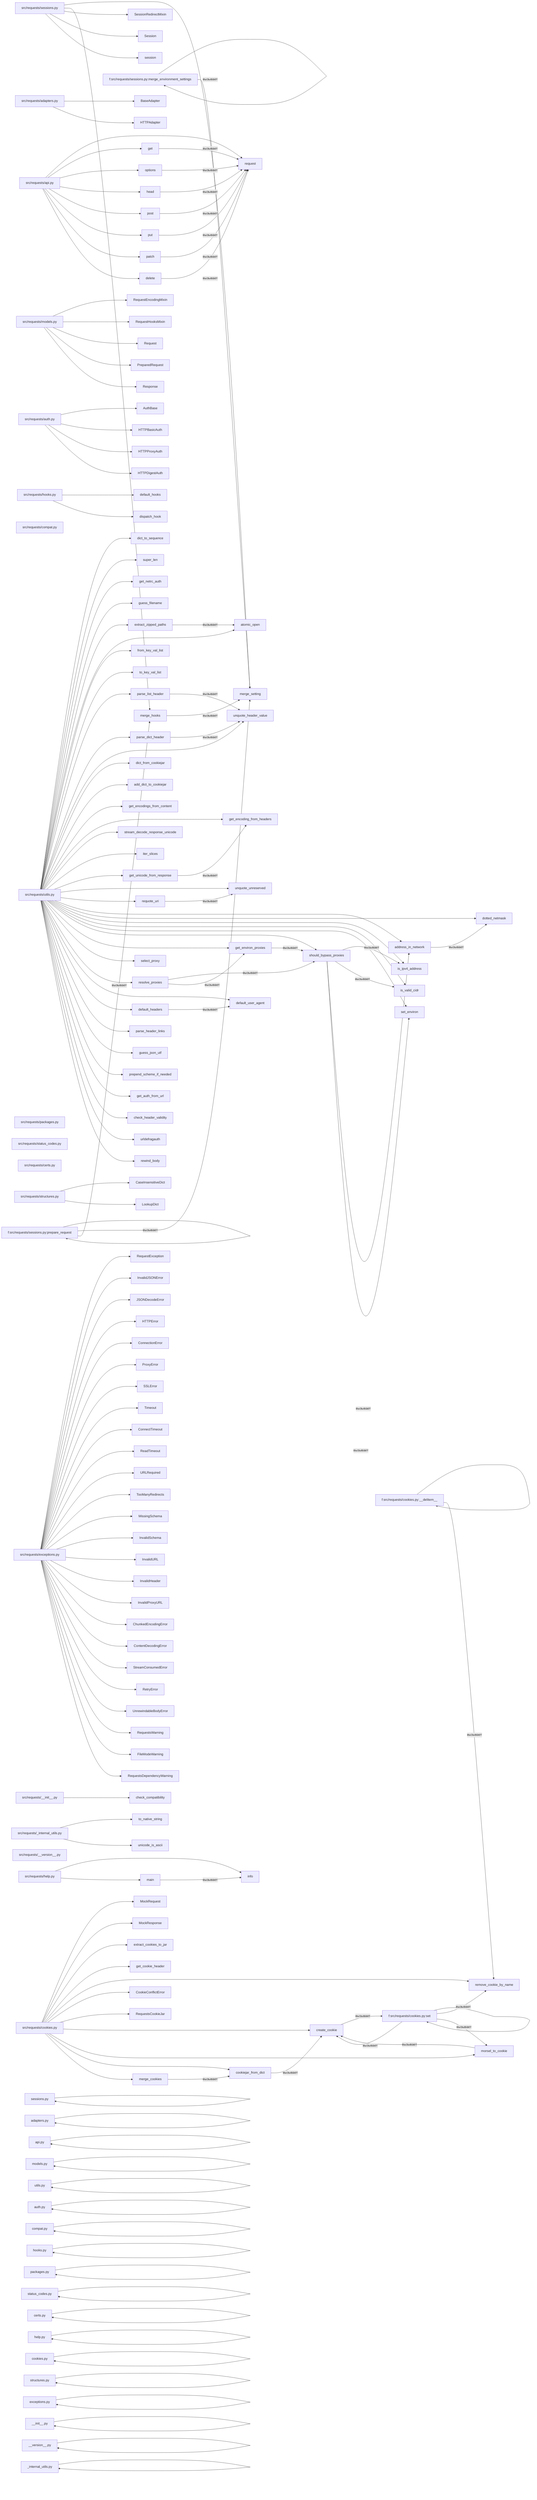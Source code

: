 graph LR

m_src_requests_sessions_py["src/requests/sessions.py"]
m_src_requests_adapters_py["src/requests/adapters.py"]
m_src_requests_api_py["src/requests/api.py"]
m_src_requests_models_py["src/requests/models.py"]
m_src_requests_utils_py["src/requests/utils.py"]
m_src_requests_auth_py["src/requests/auth.py"]
m_src_requests_compat_py["src/requests/compat.py"]
m_src_requests_hooks_py["src/requests/hooks.py"]
m_src_requests_packages_py["src/requests/packages.py"]
m_src_requests_status_codes_py["src/requests/status_codes.py"]
m_src_requests_certs_py["src/requests/certs.py"]
m_src_requests_help_py["src/requests/help.py"]
m_src_requests_cookies_py["src/requests/cookies.py"]
m_src_requests_structures_py["src/requests/structures.py"]
m_src_requests_exceptions_py["src/requests/exceptions.py"]
m_src_requests___init___py["src/requests/__init__.py"]
m_src_requests___version___py["src/requests/__version__.py"]
m_src_requests__internal_utils_py["src/requests/_internal_utils.py"]
pkg_sessions_py["sessions.py"]
 --> pkg_sessions_py
pkg_adapters_py["adapters.py"]
 --> pkg_adapters_py
pkg_api_py["api.py"]
 --> pkg_api_py
pkg_models_py["models.py"]
 --> pkg_models_py
pkg_utils_py["utils.py"]
 --> pkg_utils_py
pkg_auth_py["auth.py"]
 --> pkg_auth_py
pkg_compat_py["compat.py"]
 --> pkg_compat_py
pkg_hooks_py["hooks.py"]
 --> pkg_hooks_py
pkg_packages_py["packages.py"]
 --> pkg_packages_py
pkg_status_codes_py["status_codes.py"]
 --> pkg_status_codes_py
pkg_certs_py["certs.py"]
 --> pkg_certs_py
pkg_help_py["help.py"]
 --> pkg_help_py
pkg_cookies_py["cookies.py"]
 --> pkg_cookies_py
pkg_structures_py["structures.py"]
 --> pkg_structures_py
pkg_exceptions_py["exceptions.py"]
 --> pkg_exceptions_py
pkg___init___py["__init__.py"]
 --> pkg___init___py
pkg___version___py["__version__.py"]
 --> pkg___version___py
pkg__internal_utils_py["_internal_utils.py"]
 --> pkg__internal_utils_py
f_src_requests_sessions_py_merge_setting["merge_setting"]
m_src_requests_sessions_py --> f_src_requests_sessions_py_merge_setting
f_src_requests_sessions_py_merge_hooks["merge_hooks"]
m_src_requests_sessions_py --> f_src_requests_sessions_py_merge_hooks
c_src_requests_sessions_py_SessionRedirectMixin["SessionRedirectMixin"]
m_src_requests_sessions_py --> c_src_requests_sessions_py_SessionRedirectMixin
c_src_requests_sessions_py_Session["Session"]
m_src_requests_sessions_py --> c_src_requests_sessions_py_Session
f_src_requests_sessions_py_session["session"]
m_src_requests_sessions_py --> f_src_requests_sessions_py_session
f_src_requests_sessions_py_prepare_request["f:src/requests/sessions.py:prepare_request"]
 --> f_src_requests_sessions_py_prepare_request
f_src_requests_sessions_py_merge_environment_settings["f:src/requests/sessions.py:merge_environment_settings"]
 --> f_src_requests_sessions_py_merge_environment_settings
c_src_requests_adapters_py_BaseAdapter["BaseAdapter"]
m_src_requests_adapters_py --> c_src_requests_adapters_py_BaseAdapter
c_src_requests_adapters_py_HTTPAdapter["HTTPAdapter"]
m_src_requests_adapters_py --> c_src_requests_adapters_py_HTTPAdapter
f_src_requests_api_py_request["request"]
m_src_requests_api_py --> f_src_requests_api_py_request
f_src_requests_api_py_get["get"]
m_src_requests_api_py --> f_src_requests_api_py_get
f_src_requests_api_py_options["options"]
m_src_requests_api_py --> f_src_requests_api_py_options
f_src_requests_api_py_head["head"]
m_src_requests_api_py --> f_src_requests_api_py_head
f_src_requests_api_py_post["post"]
m_src_requests_api_py --> f_src_requests_api_py_post
f_src_requests_api_py_put["put"]
m_src_requests_api_py --> f_src_requests_api_py_put
f_src_requests_api_py_patch["patch"]
m_src_requests_api_py --> f_src_requests_api_py_patch
f_src_requests_api_py_delete["delete"]
m_src_requests_api_py --> f_src_requests_api_py_delete
c_src_requests_models_py_RequestEncodingMixin["RequestEncodingMixin"]
m_src_requests_models_py --> c_src_requests_models_py_RequestEncodingMixin
c_src_requests_models_py_RequestHooksMixin["RequestHooksMixin"]
m_src_requests_models_py --> c_src_requests_models_py_RequestHooksMixin
c_src_requests_models_py_Request["Request"]
m_src_requests_models_py --> c_src_requests_models_py_Request
c_src_requests_models_py_PreparedRequest["PreparedRequest"]
m_src_requests_models_py --> c_src_requests_models_py_PreparedRequest
c_src_requests_models_py_Response["Response"]
m_src_requests_models_py --> c_src_requests_models_py_Response
f_src_requests_utils_py_dict_to_sequence["dict_to_sequence"]
m_src_requests_utils_py --> f_src_requests_utils_py_dict_to_sequence
f_src_requests_utils_py_super_len["super_len"]
m_src_requests_utils_py --> f_src_requests_utils_py_super_len
f_src_requests_utils_py_get_netrc_auth["get_netrc_auth"]
m_src_requests_utils_py --> f_src_requests_utils_py_get_netrc_auth
f_src_requests_utils_py_guess_filename["guess_filename"]
m_src_requests_utils_py --> f_src_requests_utils_py_guess_filename
f_src_requests_utils_py_extract_zipped_paths["extract_zipped_paths"]
m_src_requests_utils_py --> f_src_requests_utils_py_extract_zipped_paths
f_src_requests_utils_py_atomic_open["atomic_open"]
m_src_requests_utils_py --> f_src_requests_utils_py_atomic_open
f_src_requests_utils_py_from_key_val_list["from_key_val_list"]
m_src_requests_utils_py --> f_src_requests_utils_py_from_key_val_list
f_src_requests_utils_py_to_key_val_list["to_key_val_list"]
m_src_requests_utils_py --> f_src_requests_utils_py_to_key_val_list
f_src_requests_utils_py_parse_list_header["parse_list_header"]
m_src_requests_utils_py --> f_src_requests_utils_py_parse_list_header
f_src_requests_utils_py_parse_dict_header["parse_dict_header"]
m_src_requests_utils_py --> f_src_requests_utils_py_parse_dict_header
f_src_requests_utils_py_unquote_header_value["unquote_header_value"]
m_src_requests_utils_py --> f_src_requests_utils_py_unquote_header_value
f_src_requests_utils_py_dict_from_cookiejar["dict_from_cookiejar"]
m_src_requests_utils_py --> f_src_requests_utils_py_dict_from_cookiejar
f_src_requests_utils_py_add_dict_to_cookiejar["add_dict_to_cookiejar"]
m_src_requests_utils_py --> f_src_requests_utils_py_add_dict_to_cookiejar
f_src_requests_utils_py_get_encodings_from_content["get_encodings_from_content"]
m_src_requests_utils_py --> f_src_requests_utils_py_get_encodings_from_content
f_src_requests_utils_py_get_encoding_from_headers["get_encoding_from_headers"]
m_src_requests_utils_py --> f_src_requests_utils_py_get_encoding_from_headers
f_src_requests_utils_py_stream_decode_response_unicode["stream_decode_response_unicode"]
m_src_requests_utils_py --> f_src_requests_utils_py_stream_decode_response_unicode
f_src_requests_utils_py_iter_slices["iter_slices"]
m_src_requests_utils_py --> f_src_requests_utils_py_iter_slices
f_src_requests_utils_py_get_unicode_from_response["get_unicode_from_response"]
m_src_requests_utils_py --> f_src_requests_utils_py_get_unicode_from_response
f_src_requests_utils_py_unquote_unreserved["unquote_unreserved"]
m_src_requests_utils_py --> f_src_requests_utils_py_unquote_unreserved
f_src_requests_utils_py_requote_uri["requote_uri"]
m_src_requests_utils_py --> f_src_requests_utils_py_requote_uri
f_src_requests_utils_py_address_in_network["address_in_network"]
m_src_requests_utils_py --> f_src_requests_utils_py_address_in_network
f_src_requests_utils_py_dotted_netmask["dotted_netmask"]
m_src_requests_utils_py --> f_src_requests_utils_py_dotted_netmask
f_src_requests_utils_py_is_ipv4_address["is_ipv4_address"]
m_src_requests_utils_py --> f_src_requests_utils_py_is_ipv4_address
f_src_requests_utils_py_is_valid_cidr["is_valid_cidr"]
m_src_requests_utils_py --> f_src_requests_utils_py_is_valid_cidr
f_src_requests_utils_py_set_environ["set_environ"]
m_src_requests_utils_py --> f_src_requests_utils_py_set_environ
f_src_requests_utils_py_should_bypass_proxies["should_bypass_proxies"]
m_src_requests_utils_py --> f_src_requests_utils_py_should_bypass_proxies
f_src_requests_utils_py_get_environ_proxies["get_environ_proxies"]
m_src_requests_utils_py --> f_src_requests_utils_py_get_environ_proxies
f_src_requests_utils_py_select_proxy["select_proxy"]
m_src_requests_utils_py --> f_src_requests_utils_py_select_proxy
f_src_requests_utils_py_resolve_proxies["resolve_proxies"]
m_src_requests_utils_py --> f_src_requests_utils_py_resolve_proxies
f_src_requests_utils_py_default_user_agent["default_user_agent"]
m_src_requests_utils_py --> f_src_requests_utils_py_default_user_agent
f_src_requests_utils_py_default_headers["default_headers"]
m_src_requests_utils_py --> f_src_requests_utils_py_default_headers
f_src_requests_utils_py_parse_header_links["parse_header_links"]
m_src_requests_utils_py --> f_src_requests_utils_py_parse_header_links
f_src_requests_utils_py_guess_json_utf["guess_json_utf"]
m_src_requests_utils_py --> f_src_requests_utils_py_guess_json_utf
f_src_requests_utils_py_prepend_scheme_if_needed["prepend_scheme_if_needed"]
m_src_requests_utils_py --> f_src_requests_utils_py_prepend_scheme_if_needed
f_src_requests_utils_py_get_auth_from_url["get_auth_from_url"]
m_src_requests_utils_py --> f_src_requests_utils_py_get_auth_from_url
f_src_requests_utils_py_check_header_validity["check_header_validity"]
m_src_requests_utils_py --> f_src_requests_utils_py_check_header_validity
f_src_requests_utils_py_urldefragauth["urldefragauth"]
m_src_requests_utils_py --> f_src_requests_utils_py_urldefragauth
f_src_requests_utils_py_rewind_body["rewind_body"]
m_src_requests_utils_py --> f_src_requests_utils_py_rewind_body
c_src_requests_auth_py_AuthBase["AuthBase"]
m_src_requests_auth_py --> c_src_requests_auth_py_AuthBase
c_src_requests_auth_py_HTTPBasicAuth["HTTPBasicAuth"]
m_src_requests_auth_py --> c_src_requests_auth_py_HTTPBasicAuth
c_src_requests_auth_py_HTTPProxyAuth["HTTPProxyAuth"]
m_src_requests_auth_py --> c_src_requests_auth_py_HTTPProxyAuth
c_src_requests_auth_py_HTTPDigestAuth["HTTPDigestAuth"]
m_src_requests_auth_py --> c_src_requests_auth_py_HTTPDigestAuth
f_src_requests_hooks_py_default_hooks["default_hooks"]
m_src_requests_hooks_py --> f_src_requests_hooks_py_default_hooks
f_src_requests_hooks_py_dispatch_hook["dispatch_hook"]
m_src_requests_hooks_py --> f_src_requests_hooks_py_dispatch_hook
f_src_requests_help_py_info["info"]
m_src_requests_help_py --> f_src_requests_help_py_info
f_src_requests_help_py_main["main"]
m_src_requests_help_py --> f_src_requests_help_py_main
c_src_requests_cookies_py_MockRequest["MockRequest"]
m_src_requests_cookies_py --> c_src_requests_cookies_py_MockRequest
c_src_requests_cookies_py_MockResponse["MockResponse"]
m_src_requests_cookies_py --> c_src_requests_cookies_py_MockResponse
f_src_requests_cookies_py_extract_cookies_to_jar["extract_cookies_to_jar"]
m_src_requests_cookies_py --> f_src_requests_cookies_py_extract_cookies_to_jar
f_src_requests_cookies_py_get_cookie_header["get_cookie_header"]
m_src_requests_cookies_py --> f_src_requests_cookies_py_get_cookie_header
f_src_requests_cookies_py_remove_cookie_by_name["remove_cookie_by_name"]
m_src_requests_cookies_py --> f_src_requests_cookies_py_remove_cookie_by_name
c_src_requests_cookies_py_CookieConflictError["CookieConflictError"]
m_src_requests_cookies_py --> c_src_requests_cookies_py_CookieConflictError
c_src_requests_cookies_py_RequestsCookieJar["RequestsCookieJar"]
m_src_requests_cookies_py --> c_src_requests_cookies_py_RequestsCookieJar
f_src_requests_cookies_py_create_cookie["create_cookie"]
m_src_requests_cookies_py --> f_src_requests_cookies_py_create_cookie
f_src_requests_cookies_py_morsel_to_cookie["morsel_to_cookie"]
m_src_requests_cookies_py --> f_src_requests_cookies_py_morsel_to_cookie
f_src_requests_cookies_py_cookiejar_from_dict["cookiejar_from_dict"]
m_src_requests_cookies_py --> f_src_requests_cookies_py_cookiejar_from_dict
f_src_requests_cookies_py_merge_cookies["merge_cookies"]
m_src_requests_cookies_py --> f_src_requests_cookies_py_merge_cookies
f_src_requests_cookies_py_set["f:src/requests/cookies.py:set"]
 --> f_src_requests_cookies_py_set
f_src_requests_cookies_py___delitem__["f:src/requests/cookies.py:__delitem__"]
 --> f_src_requests_cookies_py___delitem__
c_src_requests_structures_py_CaseInsensitiveDict["CaseInsensitiveDict"]
m_src_requests_structures_py --> c_src_requests_structures_py_CaseInsensitiveDict
c_src_requests_structures_py_LookupDict["LookupDict"]
m_src_requests_structures_py --> c_src_requests_structures_py_LookupDict
c_src_requests_exceptions_py_RequestException["RequestException"]
m_src_requests_exceptions_py --> c_src_requests_exceptions_py_RequestException
c_src_requests_exceptions_py_InvalidJSONError["InvalidJSONError"]
m_src_requests_exceptions_py --> c_src_requests_exceptions_py_InvalidJSONError
c_src_requests_exceptions_py_JSONDecodeError["JSONDecodeError"]
m_src_requests_exceptions_py --> c_src_requests_exceptions_py_JSONDecodeError
c_src_requests_exceptions_py_HTTPError["HTTPError"]
m_src_requests_exceptions_py --> c_src_requests_exceptions_py_HTTPError
c_src_requests_exceptions_py_ConnectionError["ConnectionError"]
m_src_requests_exceptions_py --> c_src_requests_exceptions_py_ConnectionError
c_src_requests_exceptions_py_ProxyError["ProxyError"]
m_src_requests_exceptions_py --> c_src_requests_exceptions_py_ProxyError
c_src_requests_exceptions_py_SSLError["SSLError"]
m_src_requests_exceptions_py --> c_src_requests_exceptions_py_SSLError
c_src_requests_exceptions_py_Timeout["Timeout"]
m_src_requests_exceptions_py --> c_src_requests_exceptions_py_Timeout
c_src_requests_exceptions_py_ConnectTimeout["ConnectTimeout"]
m_src_requests_exceptions_py --> c_src_requests_exceptions_py_ConnectTimeout
c_src_requests_exceptions_py_ReadTimeout["ReadTimeout"]
m_src_requests_exceptions_py --> c_src_requests_exceptions_py_ReadTimeout
c_src_requests_exceptions_py_URLRequired["URLRequired"]
m_src_requests_exceptions_py --> c_src_requests_exceptions_py_URLRequired
c_src_requests_exceptions_py_TooManyRedirects["TooManyRedirects"]
m_src_requests_exceptions_py --> c_src_requests_exceptions_py_TooManyRedirects
c_src_requests_exceptions_py_MissingSchema["MissingSchema"]
m_src_requests_exceptions_py --> c_src_requests_exceptions_py_MissingSchema
c_src_requests_exceptions_py_InvalidSchema["InvalidSchema"]
m_src_requests_exceptions_py --> c_src_requests_exceptions_py_InvalidSchema
c_src_requests_exceptions_py_InvalidURL["InvalidURL"]
m_src_requests_exceptions_py --> c_src_requests_exceptions_py_InvalidURL
c_src_requests_exceptions_py_InvalidHeader["InvalidHeader"]
m_src_requests_exceptions_py --> c_src_requests_exceptions_py_InvalidHeader
c_src_requests_exceptions_py_InvalidProxyURL["InvalidProxyURL"]
m_src_requests_exceptions_py --> c_src_requests_exceptions_py_InvalidProxyURL
c_src_requests_exceptions_py_ChunkedEncodingError["ChunkedEncodingError"]
m_src_requests_exceptions_py --> c_src_requests_exceptions_py_ChunkedEncodingError
c_src_requests_exceptions_py_ContentDecodingError["ContentDecodingError"]
m_src_requests_exceptions_py --> c_src_requests_exceptions_py_ContentDecodingError
c_src_requests_exceptions_py_StreamConsumedError["StreamConsumedError"]
m_src_requests_exceptions_py --> c_src_requests_exceptions_py_StreamConsumedError
c_src_requests_exceptions_py_RetryError["RetryError"]
m_src_requests_exceptions_py --> c_src_requests_exceptions_py_RetryError
c_src_requests_exceptions_py_UnrewindableBodyError["UnrewindableBodyError"]
m_src_requests_exceptions_py --> c_src_requests_exceptions_py_UnrewindableBodyError
c_src_requests_exceptions_py_RequestsWarning["RequestsWarning"]
m_src_requests_exceptions_py --> c_src_requests_exceptions_py_RequestsWarning
c_src_requests_exceptions_py_FileModeWarning["FileModeWarning"]
m_src_requests_exceptions_py --> c_src_requests_exceptions_py_FileModeWarning
c_src_requests_exceptions_py_RequestsDependencyWarning["RequestsDependencyWarning"]
m_src_requests_exceptions_py --> c_src_requests_exceptions_py_RequestsDependencyWarning
f_src_requests___init___py_check_compatibility["check_compatibility"]
m_src_requests___init___py --> f_src_requests___init___py_check_compatibility
f_src_requests__internal_utils_py_to_native_string["to_native_string"]
m_src_requests__internal_utils_py --> f_src_requests__internal_utils_py_to_native_string
f_src_requests__internal_utils_py_unicode_is_ascii["unicode_is_ascii"]
m_src_requests__internal_utils_py --> f_src_requests__internal_utils_py_unicode_is_ascii
f_src_requests_sessions_py_merge_hooks -->|вызывает| f_src_requests_sessions_py_merge_setting
f_src_requests_sessions_py_prepare_request -->|вызывает| f_src_requests_sessions_py_merge_setting
f_src_requests_sessions_py_prepare_request -->|вызывает| f_src_requests_sessions_py_merge_hooks
f_src_requests_sessions_py_merge_environment_settings -->|вызывает| f_src_requests_sessions_py_merge_setting
f_src_requests_api_py_get -->|вызывает| f_src_requests_api_py_request
f_src_requests_api_py_options -->|вызывает| f_src_requests_api_py_request
f_src_requests_api_py_head -->|вызывает| f_src_requests_api_py_request
f_src_requests_api_py_post -->|вызывает| f_src_requests_api_py_request
f_src_requests_api_py_put -->|вызывает| f_src_requests_api_py_request
f_src_requests_api_py_patch -->|вызывает| f_src_requests_api_py_request
f_src_requests_api_py_delete -->|вызывает| f_src_requests_api_py_request
f_src_requests_utils_py_extract_zipped_paths -->|вызывает| f_src_requests_utils_py_atomic_open
f_src_requests_utils_py_parse_list_header -->|вызывает| f_src_requests_utils_py_unquote_header_value
f_src_requests_utils_py_parse_dict_header -->|вызывает| f_src_requests_utils_py_unquote_header_value
f_src_requests_utils_py_get_unicode_from_response -->|вызывает| f_src_requests_utils_py_get_encoding_from_headers
f_src_requests_utils_py_requote_uri -->|вызывает| f_src_requests_utils_py_unquote_unreserved
f_src_requests_utils_py_address_in_network -->|вызывает| f_src_requests_utils_py_dotted_netmask
f_src_requests_utils_py_should_bypass_proxies -->|вызывает| f_src_requests_utils_py_is_ipv4_address
f_src_requests_utils_py_should_bypass_proxies -->|вызывает| f_src_requests_utils_py_is_valid_cidr
f_src_requests_utils_py_should_bypass_proxies -->|вызывает| f_src_requests_utils_py_address_in_network
f_src_requests_utils_py_should_bypass_proxies -->|вызывает| f_src_requests_utils_py_set_environ
f_src_requests_utils_py_get_environ_proxies -->|вызывает| f_src_requests_utils_py_should_bypass_proxies
f_src_requests_utils_py_resolve_proxies -->|вызывает| f_src_requests_utils_py_should_bypass_proxies
f_src_requests_utils_py_resolve_proxies -->|вызывает| f_src_requests_utils_py_get_environ_proxies
f_src_requests_utils_py_default_headers -->|вызывает| f_src_requests_utils_py_default_user_agent
f_src_requests_help_py_main -->|вызывает| f_src_requests_help_py_info
f_src_requests_cookies_py_create_cookie -->|вызывает| f_src_requests_cookies_py_set
f_src_requests_cookies_py_morsel_to_cookie -->|вызывает| f_src_requests_cookies_py_create_cookie
f_src_requests_cookies_py_cookiejar_from_dict -->|вызывает| f_src_requests_cookies_py_create_cookie
f_src_requests_cookies_py_merge_cookies -->|вызывает| f_src_requests_cookies_py_cookiejar_from_dict
f_src_requests_cookies_py_set -->|вызывает| f_src_requests_cookies_py_remove_cookie_by_name
f_src_requests_cookies_py_set -->|вызывает| f_src_requests_cookies_py_morsel_to_cookie
f_src_requests_cookies_py_set -->|вызывает| f_src_requests_cookies_py_create_cookie
f_src_requests_cookies_py___delitem__ -->|вызывает| f_src_requests_cookies_py_remove_cookie_by_name